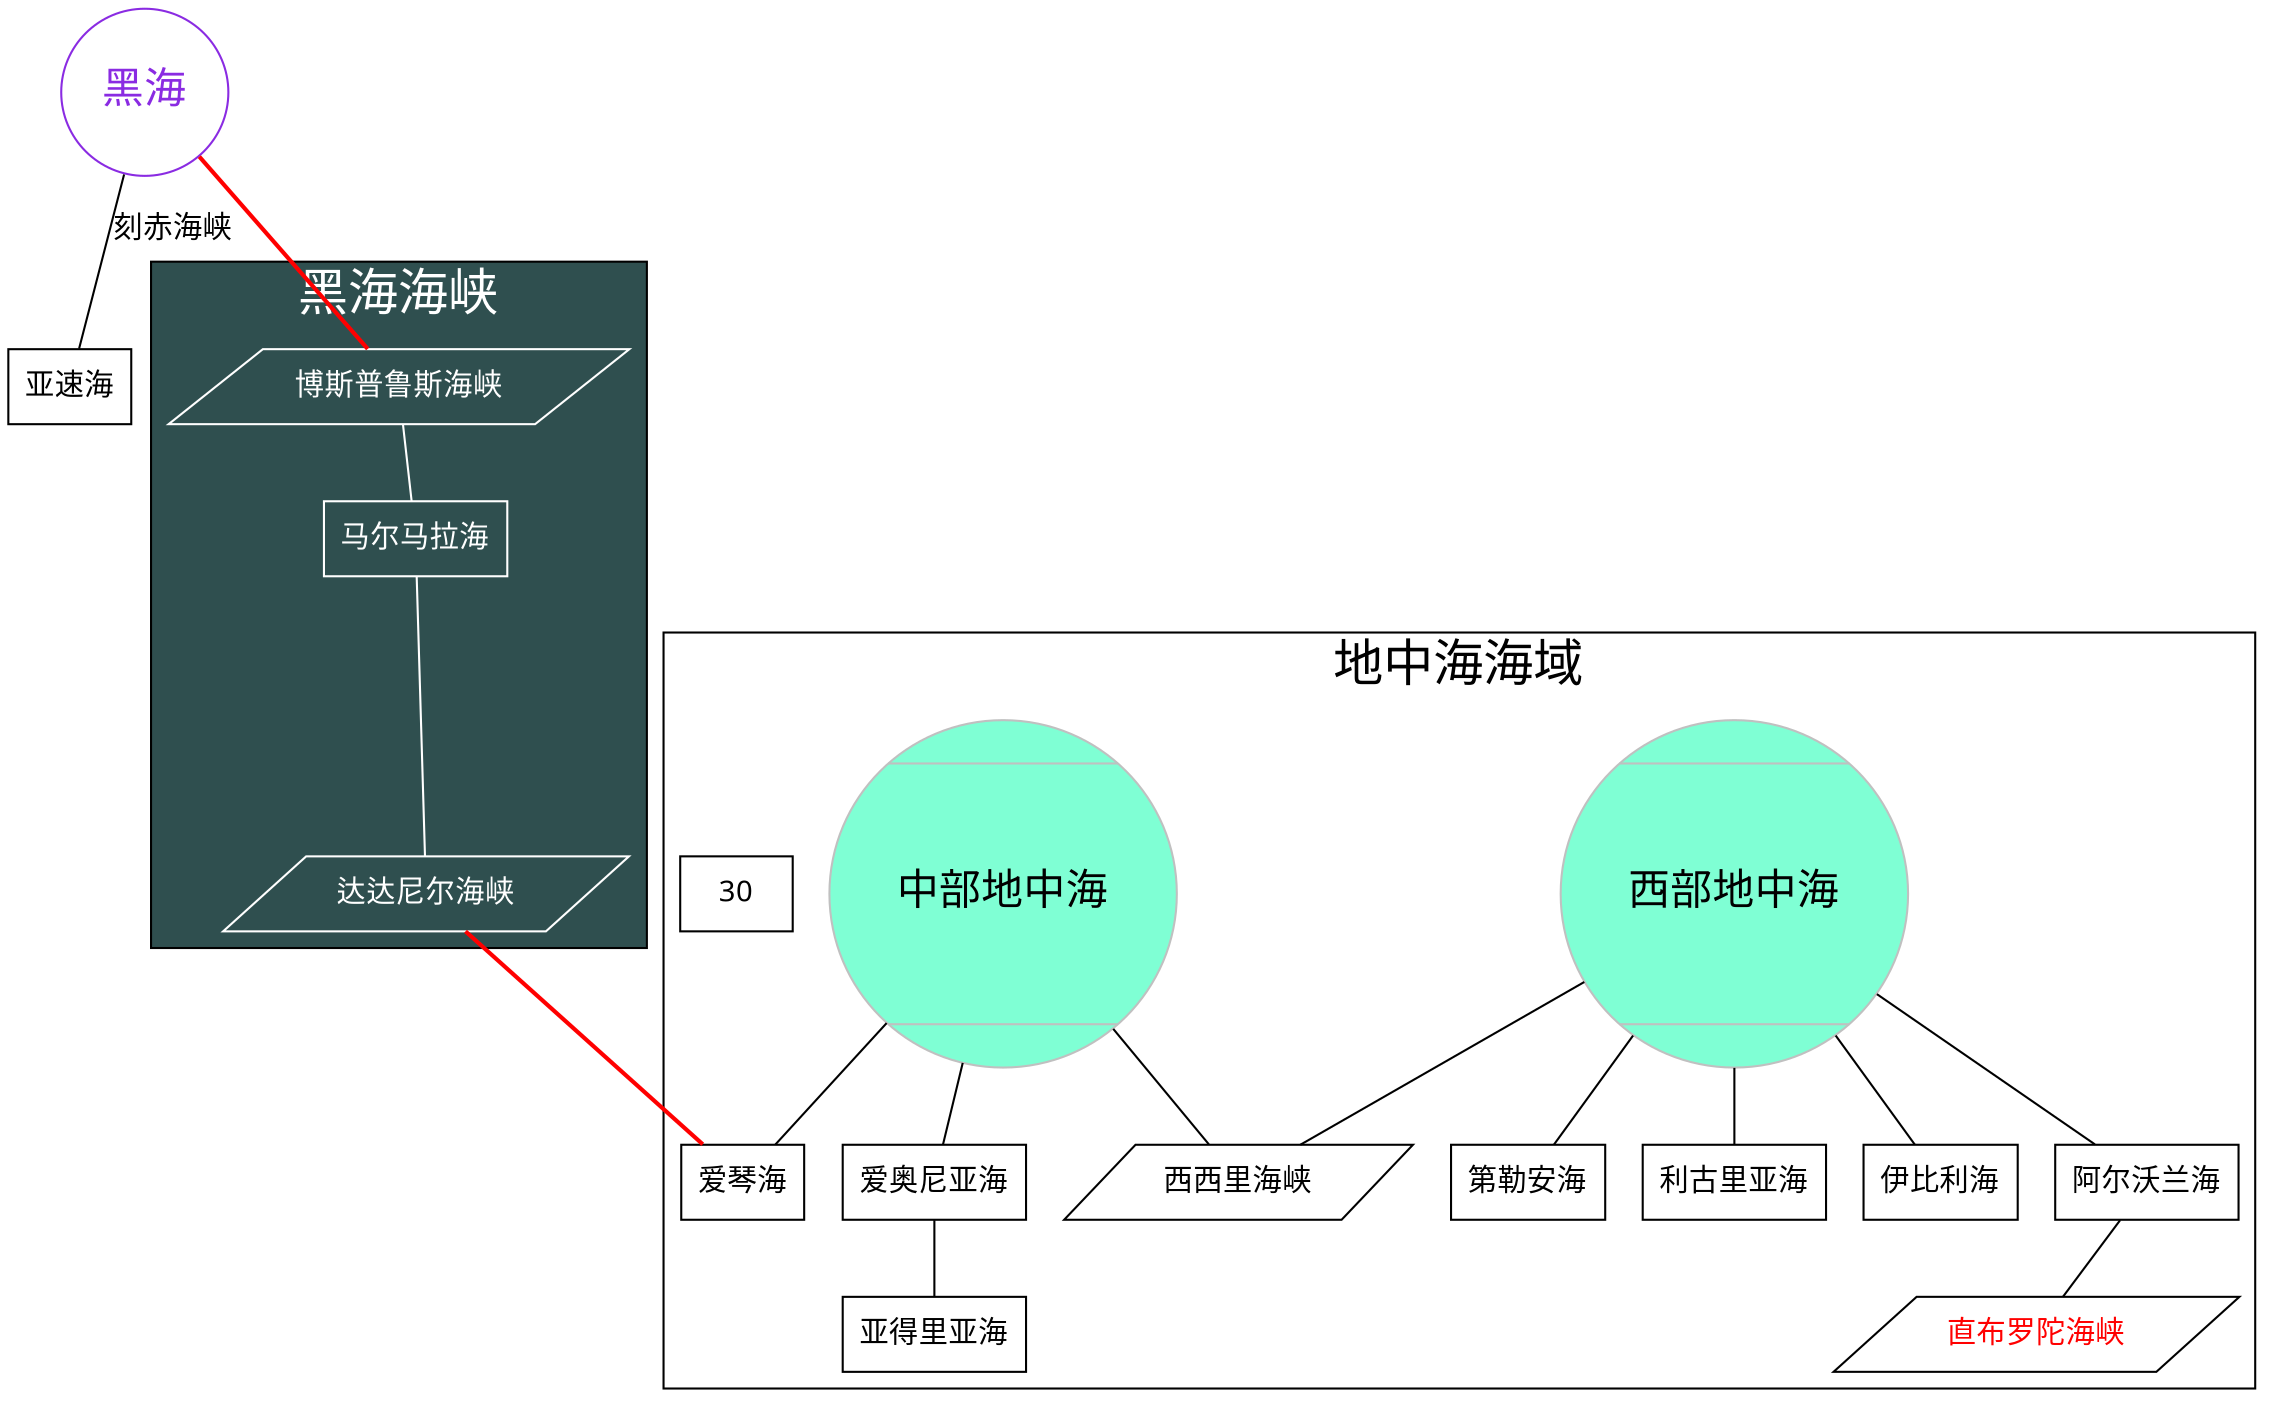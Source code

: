 //demo6
graph G{
    edge [fontname="FangSong"];
    node [shape=box,fontname="FangSong"];

    "黑海" [shape = circle, color = blueviolet, fontcolor = blueviolet, fontsize = 20];
    "黑海" -- "亚速海" [label = "刻赤海峡"];

    subgraph cluster_T{
        edge [fontname="FangSong"];
        node [shape=box,fontname="FangSong"];
        label = "黑海海峡";
        fontsize = 24;
        fillcolor = darkslategray;
        style = filled;
        fontcolor = white;
        node [fontcolor = white, color = white];
        "博斯普鲁斯海峡" -- "马尔马拉海" -- "达达尼尔海峡" [color = white];
        "博斯普鲁斯海峡" [shape = parallelogram];
        "达达尼尔海峡" [shape = parallelogram];
    }

    "黑海" -- "博斯普鲁斯海峡" [color = red ,penwidth = 2];
    "达达尼尔海峡" -- "爱琴海" [color = red ,penwidth = 2];

    subgraph cluster_M{
        label = "地中海海域";
        fontsize = 24;
        "西部地中海" [shape = Mcircle, style = filled, color = grey, fillcolor = aquamarine, fontsize = 20];
        "中部地中海" [shape = Mcircle, style = filled, color = grey, fillcolor = aquamarine, fontsize = 20];
        "直布罗陀海峡" [shape = parallelogram, fontcolor = red];
        "西西里海峡" [shape = parallelogram ];
        "中部地中海" -- {"爱琴海" "爱奥尼亚海" "西西里海峡"};
        "西部地中海" -- {"西西里海峡" "第勒安海" "利古里亚海" "伊比利海" "阿尔沃兰海"};
        "爱奥尼亚海" -- "亚得里亚海"; 30 "阿尔沃兰海" -- "直布罗陀海峡";
    }
}
